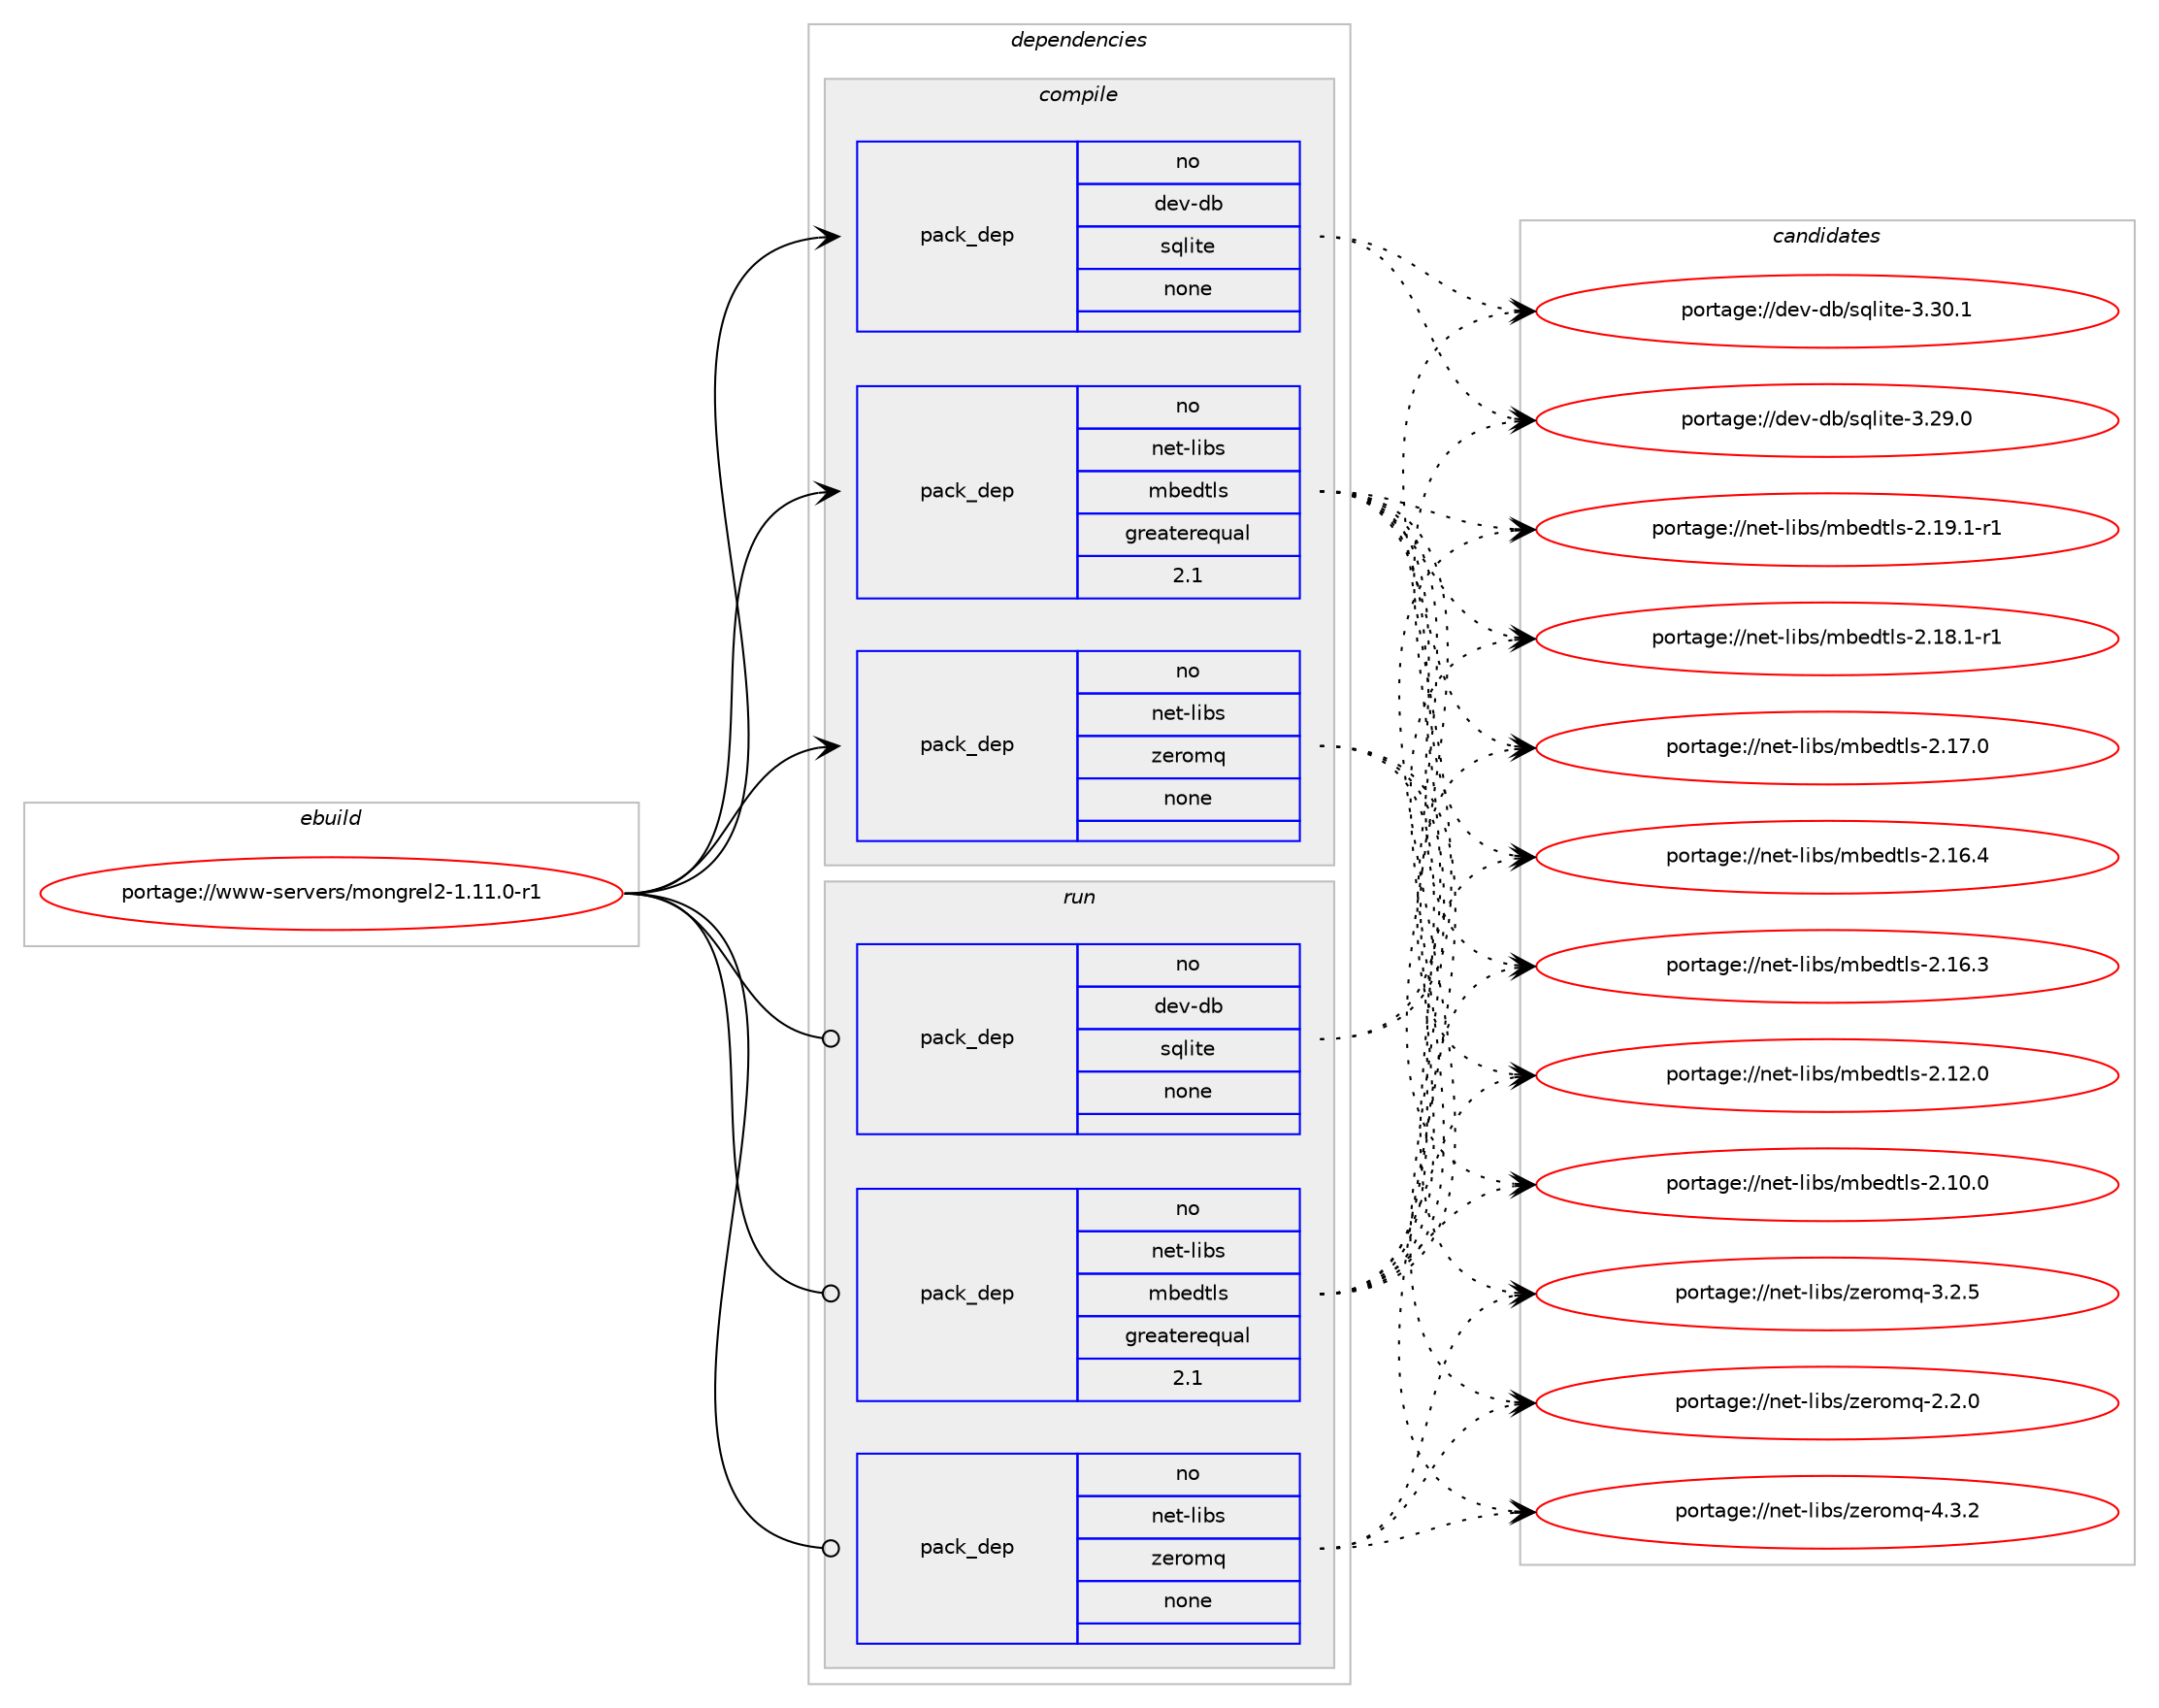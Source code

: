 digraph prolog {

# *************
# Graph options
# *************

newrank=true;
concentrate=true;
compound=true;
graph [rankdir=LR,fontname=Helvetica,fontsize=10,ranksep=1.5];#, ranksep=2.5, nodesep=0.2];
edge  [arrowhead=vee];
node  [fontname=Helvetica,fontsize=10];

# **********
# The ebuild
# **********

subgraph cluster_leftcol {
color=gray;
rank=same;
label=<<i>ebuild</i>>;
id [label="portage://www-servers/mongrel2-1.11.0-r1", color=red, width=4, href="../www-servers/mongrel2-1.11.0-r1.svg"];
}

# ****************
# The dependencies
# ****************

subgraph cluster_midcol {
color=gray;
label=<<i>dependencies</i>>;
subgraph cluster_compile {
fillcolor="#eeeeee";
style=filled;
label=<<i>compile</i>>;
subgraph pack139 {
dependency199 [label=<<TABLE BORDER="0" CELLBORDER="1" CELLSPACING="0" CELLPADDING="4" WIDTH="220"><TR><TD ROWSPAN="6" CELLPADDING="30">pack_dep</TD></TR><TR><TD WIDTH="110">no</TD></TR><TR><TD>dev-db</TD></TR><TR><TD>sqlite</TD></TR><TR><TD>none</TD></TR><TR><TD></TD></TR></TABLE>>, shape=none, color=blue];
}
id:e -> dependency199:w [weight=20,style="solid",arrowhead="vee"];
subgraph pack140 {
dependency200 [label=<<TABLE BORDER="0" CELLBORDER="1" CELLSPACING="0" CELLPADDING="4" WIDTH="220"><TR><TD ROWSPAN="6" CELLPADDING="30">pack_dep</TD></TR><TR><TD WIDTH="110">no</TD></TR><TR><TD>net-libs</TD></TR><TR><TD>mbedtls</TD></TR><TR><TD>greaterequal</TD></TR><TR><TD>2.1</TD></TR></TABLE>>, shape=none, color=blue];
}
id:e -> dependency200:w [weight=20,style="solid",arrowhead="vee"];
subgraph pack141 {
dependency201 [label=<<TABLE BORDER="0" CELLBORDER="1" CELLSPACING="0" CELLPADDING="4" WIDTH="220"><TR><TD ROWSPAN="6" CELLPADDING="30">pack_dep</TD></TR><TR><TD WIDTH="110">no</TD></TR><TR><TD>net-libs</TD></TR><TR><TD>zeromq</TD></TR><TR><TD>none</TD></TR><TR><TD></TD></TR></TABLE>>, shape=none, color=blue];
}
id:e -> dependency201:w [weight=20,style="solid",arrowhead="vee"];
}
subgraph cluster_compileandrun {
fillcolor="#eeeeee";
style=filled;
label=<<i>compile and run</i>>;
}
subgraph cluster_run {
fillcolor="#eeeeee";
style=filled;
label=<<i>run</i>>;
subgraph pack142 {
dependency202 [label=<<TABLE BORDER="0" CELLBORDER="1" CELLSPACING="0" CELLPADDING="4" WIDTH="220"><TR><TD ROWSPAN="6" CELLPADDING="30">pack_dep</TD></TR><TR><TD WIDTH="110">no</TD></TR><TR><TD>dev-db</TD></TR><TR><TD>sqlite</TD></TR><TR><TD>none</TD></TR><TR><TD></TD></TR></TABLE>>, shape=none, color=blue];
}
id:e -> dependency202:w [weight=20,style="solid",arrowhead="odot"];
subgraph pack143 {
dependency203 [label=<<TABLE BORDER="0" CELLBORDER="1" CELLSPACING="0" CELLPADDING="4" WIDTH="220"><TR><TD ROWSPAN="6" CELLPADDING="30">pack_dep</TD></TR><TR><TD WIDTH="110">no</TD></TR><TR><TD>net-libs</TD></TR><TR><TD>mbedtls</TD></TR><TR><TD>greaterequal</TD></TR><TR><TD>2.1</TD></TR></TABLE>>, shape=none, color=blue];
}
id:e -> dependency203:w [weight=20,style="solid",arrowhead="odot"];
subgraph pack144 {
dependency204 [label=<<TABLE BORDER="0" CELLBORDER="1" CELLSPACING="0" CELLPADDING="4" WIDTH="220"><TR><TD ROWSPAN="6" CELLPADDING="30">pack_dep</TD></TR><TR><TD WIDTH="110">no</TD></TR><TR><TD>net-libs</TD></TR><TR><TD>zeromq</TD></TR><TR><TD>none</TD></TR><TR><TD></TD></TR></TABLE>>, shape=none, color=blue];
}
id:e -> dependency204:w [weight=20,style="solid",arrowhead="odot"];
}
}

# **************
# The candidates
# **************

subgraph cluster_choices {
rank=same;
color=gray;
label=<<i>candidates</i>>;

subgraph choice139 {
color=black;
nodesep=1;
choice10010111845100984711511310810511610145514651484649 [label="portage://dev-db/sqlite-3.30.1", color=red, width=4,href="../dev-db/sqlite-3.30.1.svg"];
choice10010111845100984711511310810511610145514650574648 [label="portage://dev-db/sqlite-3.29.0", color=red, width=4,href="../dev-db/sqlite-3.29.0.svg"];
dependency199:e -> choice10010111845100984711511310810511610145514651484649:w [style=dotted,weight="100"];
dependency199:e -> choice10010111845100984711511310810511610145514650574648:w [style=dotted,weight="100"];
}
subgraph choice140 {
color=black;
nodesep=1;
choice11010111645108105981154710998101100116108115455046495746494511449 [label="portage://net-libs/mbedtls-2.19.1-r1", color=red, width=4,href="../net-libs/mbedtls-2.19.1-r1.svg"];
choice11010111645108105981154710998101100116108115455046495646494511449 [label="portage://net-libs/mbedtls-2.18.1-r1", color=red, width=4,href="../net-libs/mbedtls-2.18.1-r1.svg"];
choice1101011164510810598115471099810110011610811545504649554648 [label="portage://net-libs/mbedtls-2.17.0", color=red, width=4,href="../net-libs/mbedtls-2.17.0.svg"];
choice1101011164510810598115471099810110011610811545504649544652 [label="portage://net-libs/mbedtls-2.16.4", color=red, width=4,href="../net-libs/mbedtls-2.16.4.svg"];
choice1101011164510810598115471099810110011610811545504649544651 [label="portage://net-libs/mbedtls-2.16.3", color=red, width=4,href="../net-libs/mbedtls-2.16.3.svg"];
choice1101011164510810598115471099810110011610811545504649504648 [label="portage://net-libs/mbedtls-2.12.0", color=red, width=4,href="../net-libs/mbedtls-2.12.0.svg"];
choice1101011164510810598115471099810110011610811545504649484648 [label="portage://net-libs/mbedtls-2.10.0", color=red, width=4,href="../net-libs/mbedtls-2.10.0.svg"];
dependency200:e -> choice11010111645108105981154710998101100116108115455046495746494511449:w [style=dotted,weight="100"];
dependency200:e -> choice11010111645108105981154710998101100116108115455046495646494511449:w [style=dotted,weight="100"];
dependency200:e -> choice1101011164510810598115471099810110011610811545504649554648:w [style=dotted,weight="100"];
dependency200:e -> choice1101011164510810598115471099810110011610811545504649544652:w [style=dotted,weight="100"];
dependency200:e -> choice1101011164510810598115471099810110011610811545504649544651:w [style=dotted,weight="100"];
dependency200:e -> choice1101011164510810598115471099810110011610811545504649504648:w [style=dotted,weight="100"];
dependency200:e -> choice1101011164510810598115471099810110011610811545504649484648:w [style=dotted,weight="100"];
}
subgraph choice141 {
color=black;
nodesep=1;
choice110101116451081059811547122101114111109113455246514650 [label="portage://net-libs/zeromq-4.3.2", color=red, width=4,href="../net-libs/zeromq-4.3.2.svg"];
choice110101116451081059811547122101114111109113455146504653 [label="portage://net-libs/zeromq-3.2.5", color=red, width=4,href="../net-libs/zeromq-3.2.5.svg"];
choice110101116451081059811547122101114111109113455046504648 [label="portage://net-libs/zeromq-2.2.0", color=red, width=4,href="../net-libs/zeromq-2.2.0.svg"];
dependency201:e -> choice110101116451081059811547122101114111109113455246514650:w [style=dotted,weight="100"];
dependency201:e -> choice110101116451081059811547122101114111109113455146504653:w [style=dotted,weight="100"];
dependency201:e -> choice110101116451081059811547122101114111109113455046504648:w [style=dotted,weight="100"];
}
subgraph choice142 {
color=black;
nodesep=1;
choice10010111845100984711511310810511610145514651484649 [label="portage://dev-db/sqlite-3.30.1", color=red, width=4,href="../dev-db/sqlite-3.30.1.svg"];
choice10010111845100984711511310810511610145514650574648 [label="portage://dev-db/sqlite-3.29.0", color=red, width=4,href="../dev-db/sqlite-3.29.0.svg"];
dependency202:e -> choice10010111845100984711511310810511610145514651484649:w [style=dotted,weight="100"];
dependency202:e -> choice10010111845100984711511310810511610145514650574648:w [style=dotted,weight="100"];
}
subgraph choice143 {
color=black;
nodesep=1;
choice11010111645108105981154710998101100116108115455046495746494511449 [label="portage://net-libs/mbedtls-2.19.1-r1", color=red, width=4,href="../net-libs/mbedtls-2.19.1-r1.svg"];
choice11010111645108105981154710998101100116108115455046495646494511449 [label="portage://net-libs/mbedtls-2.18.1-r1", color=red, width=4,href="../net-libs/mbedtls-2.18.1-r1.svg"];
choice1101011164510810598115471099810110011610811545504649554648 [label="portage://net-libs/mbedtls-2.17.0", color=red, width=4,href="../net-libs/mbedtls-2.17.0.svg"];
choice1101011164510810598115471099810110011610811545504649544652 [label="portage://net-libs/mbedtls-2.16.4", color=red, width=4,href="../net-libs/mbedtls-2.16.4.svg"];
choice1101011164510810598115471099810110011610811545504649544651 [label="portage://net-libs/mbedtls-2.16.3", color=red, width=4,href="../net-libs/mbedtls-2.16.3.svg"];
choice1101011164510810598115471099810110011610811545504649504648 [label="portage://net-libs/mbedtls-2.12.0", color=red, width=4,href="../net-libs/mbedtls-2.12.0.svg"];
choice1101011164510810598115471099810110011610811545504649484648 [label="portage://net-libs/mbedtls-2.10.0", color=red, width=4,href="../net-libs/mbedtls-2.10.0.svg"];
dependency203:e -> choice11010111645108105981154710998101100116108115455046495746494511449:w [style=dotted,weight="100"];
dependency203:e -> choice11010111645108105981154710998101100116108115455046495646494511449:w [style=dotted,weight="100"];
dependency203:e -> choice1101011164510810598115471099810110011610811545504649554648:w [style=dotted,weight="100"];
dependency203:e -> choice1101011164510810598115471099810110011610811545504649544652:w [style=dotted,weight="100"];
dependency203:e -> choice1101011164510810598115471099810110011610811545504649544651:w [style=dotted,weight="100"];
dependency203:e -> choice1101011164510810598115471099810110011610811545504649504648:w [style=dotted,weight="100"];
dependency203:e -> choice1101011164510810598115471099810110011610811545504649484648:w [style=dotted,weight="100"];
}
subgraph choice144 {
color=black;
nodesep=1;
choice110101116451081059811547122101114111109113455246514650 [label="portage://net-libs/zeromq-4.3.2", color=red, width=4,href="../net-libs/zeromq-4.3.2.svg"];
choice110101116451081059811547122101114111109113455146504653 [label="portage://net-libs/zeromq-3.2.5", color=red, width=4,href="../net-libs/zeromq-3.2.5.svg"];
choice110101116451081059811547122101114111109113455046504648 [label="portage://net-libs/zeromq-2.2.0", color=red, width=4,href="../net-libs/zeromq-2.2.0.svg"];
dependency204:e -> choice110101116451081059811547122101114111109113455246514650:w [style=dotted,weight="100"];
dependency204:e -> choice110101116451081059811547122101114111109113455146504653:w [style=dotted,weight="100"];
dependency204:e -> choice110101116451081059811547122101114111109113455046504648:w [style=dotted,weight="100"];
}
}

}
